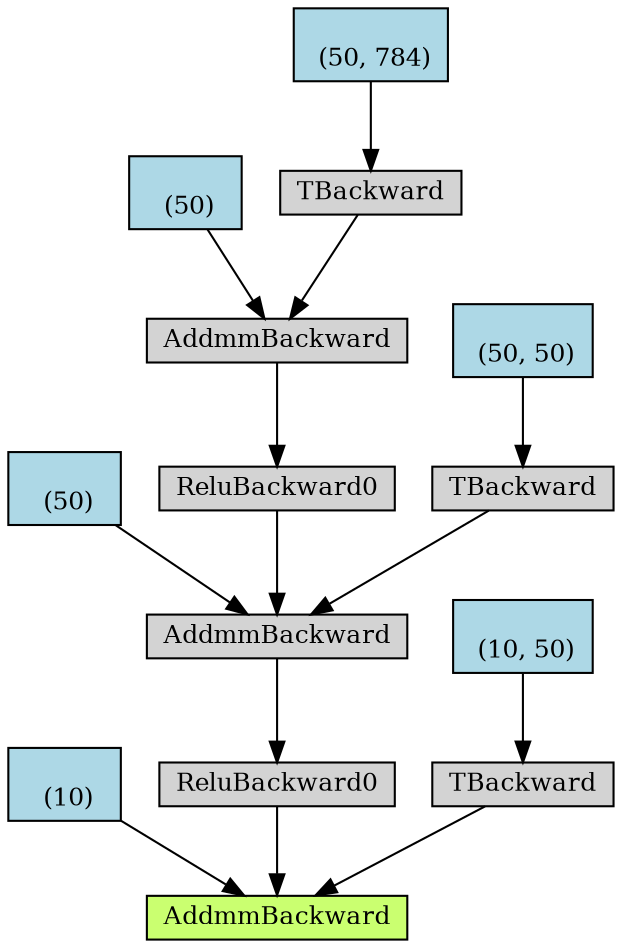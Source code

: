 digraph {
	graph [size="12,12"]
	node [align=left fontsize=12 height=0.2 ranksep=0.1 shape=box style=filled]
	139707244525200 [label=AddmmBackward fillcolor=darkolivegreen1]
	139707244498128 -> 139707244525200
	139707244498128 [label="
 (10)" fillcolor=lightblue]
	139707244498768 -> 139707244525200
	139707244498768 [label=ReluBackward0]
	139707244524304 -> 139707244498768
	139707244524304 [label=AddmmBackward]
	139707244537040 -> 139707244524304
	139707244537040 [label="
 (50)" fillcolor=lightblue]
	139707244537168 -> 139707244524304
	139707244537168 [label=ReluBackward0]
	139707244537424 -> 139707244537168
	139707244537424 [label=AddmmBackward]
	139707244537104 -> 139707244537424
	139707244537104 [label="
 (50)" fillcolor=lightblue]
	139707244537680 -> 139707244537424
	139707244537680 [label=TBackward]
	139707244538064 -> 139707244537680
	139707244538064 [label="
 (50, 784)" fillcolor=lightblue]
	139707244537232 -> 139707244524304
	139707244537232 [label=TBackward]
	139707244537360 -> 139707244537232
	139707244537360 [label="
 (50, 50)" fillcolor=lightblue]
	139707244537936 -> 139707244525200
	139707244537936 [label=TBackward]
	139707244536976 -> 139707244537936
	139707244536976 [label="
 (10, 50)" fillcolor=lightblue]
}
